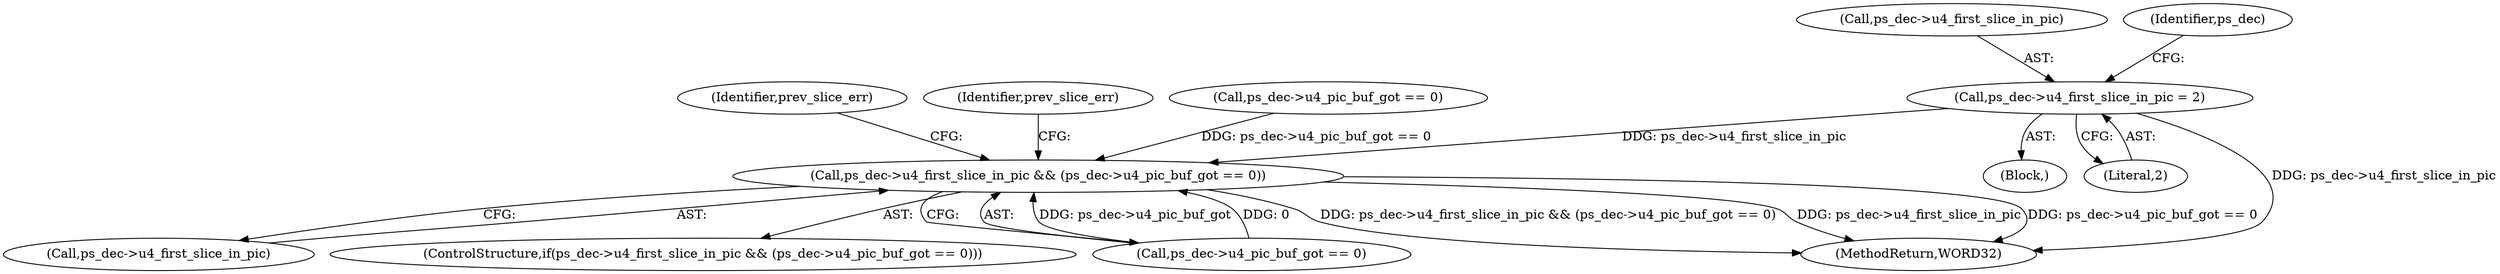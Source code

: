 digraph "0_Android_326fe991a4b7971e8aeaf4ac775491dd8abd85bb@pointer" {
"1000928" [label="(Call,ps_dec->u4_first_slice_in_pic = 2)"];
"1001510" [label="(Call,ps_dec->u4_first_slice_in_pic && (ps_dec->u4_pic_buf_got == 0))"];
"1001510" [label="(Call,ps_dec->u4_first_slice_in_pic && (ps_dec->u4_pic_buf_got == 0))"];
"1001511" [label="(Call,ps_dec->u4_first_slice_in_pic)"];
"1001520" [label="(Identifier,prev_slice_err)"];
"1001509" [label="(ControlStructure,if(ps_dec->u4_first_slice_in_pic && (ps_dec->u4_pic_buf_got == 0)))"];
"1000929" [label="(Call,ps_dec->u4_first_slice_in_pic)"];
"1001524" [label="(Identifier,prev_slice_err)"];
"1000151" [label="(Block,)"];
"1000928" [label="(Call,ps_dec->u4_first_slice_in_pic = 2)"];
"1001514" [label="(Call,ps_dec->u4_pic_buf_got == 0)"];
"1000932" [label="(Literal,2)"];
"1000935" [label="(Identifier,ps_dec)"];
"1001247" [label="(Call,ps_dec->u4_pic_buf_got == 0)"];
"1002147" [label="(MethodReturn,WORD32)"];
"1000928" -> "1000151"  [label="AST: "];
"1000928" -> "1000932"  [label="CFG: "];
"1000929" -> "1000928"  [label="AST: "];
"1000932" -> "1000928"  [label="AST: "];
"1000935" -> "1000928"  [label="CFG: "];
"1000928" -> "1002147"  [label="DDG: ps_dec->u4_first_slice_in_pic"];
"1000928" -> "1001510"  [label="DDG: ps_dec->u4_first_slice_in_pic"];
"1001510" -> "1001509"  [label="AST: "];
"1001510" -> "1001511"  [label="CFG: "];
"1001510" -> "1001514"  [label="CFG: "];
"1001511" -> "1001510"  [label="AST: "];
"1001514" -> "1001510"  [label="AST: "];
"1001520" -> "1001510"  [label="CFG: "];
"1001524" -> "1001510"  [label="CFG: "];
"1001510" -> "1002147"  [label="DDG: ps_dec->u4_first_slice_in_pic && (ps_dec->u4_pic_buf_got == 0)"];
"1001510" -> "1002147"  [label="DDG: ps_dec->u4_first_slice_in_pic"];
"1001510" -> "1002147"  [label="DDG: ps_dec->u4_pic_buf_got == 0"];
"1001514" -> "1001510"  [label="DDG: ps_dec->u4_pic_buf_got"];
"1001514" -> "1001510"  [label="DDG: 0"];
"1001247" -> "1001510"  [label="DDG: ps_dec->u4_pic_buf_got == 0"];
}
